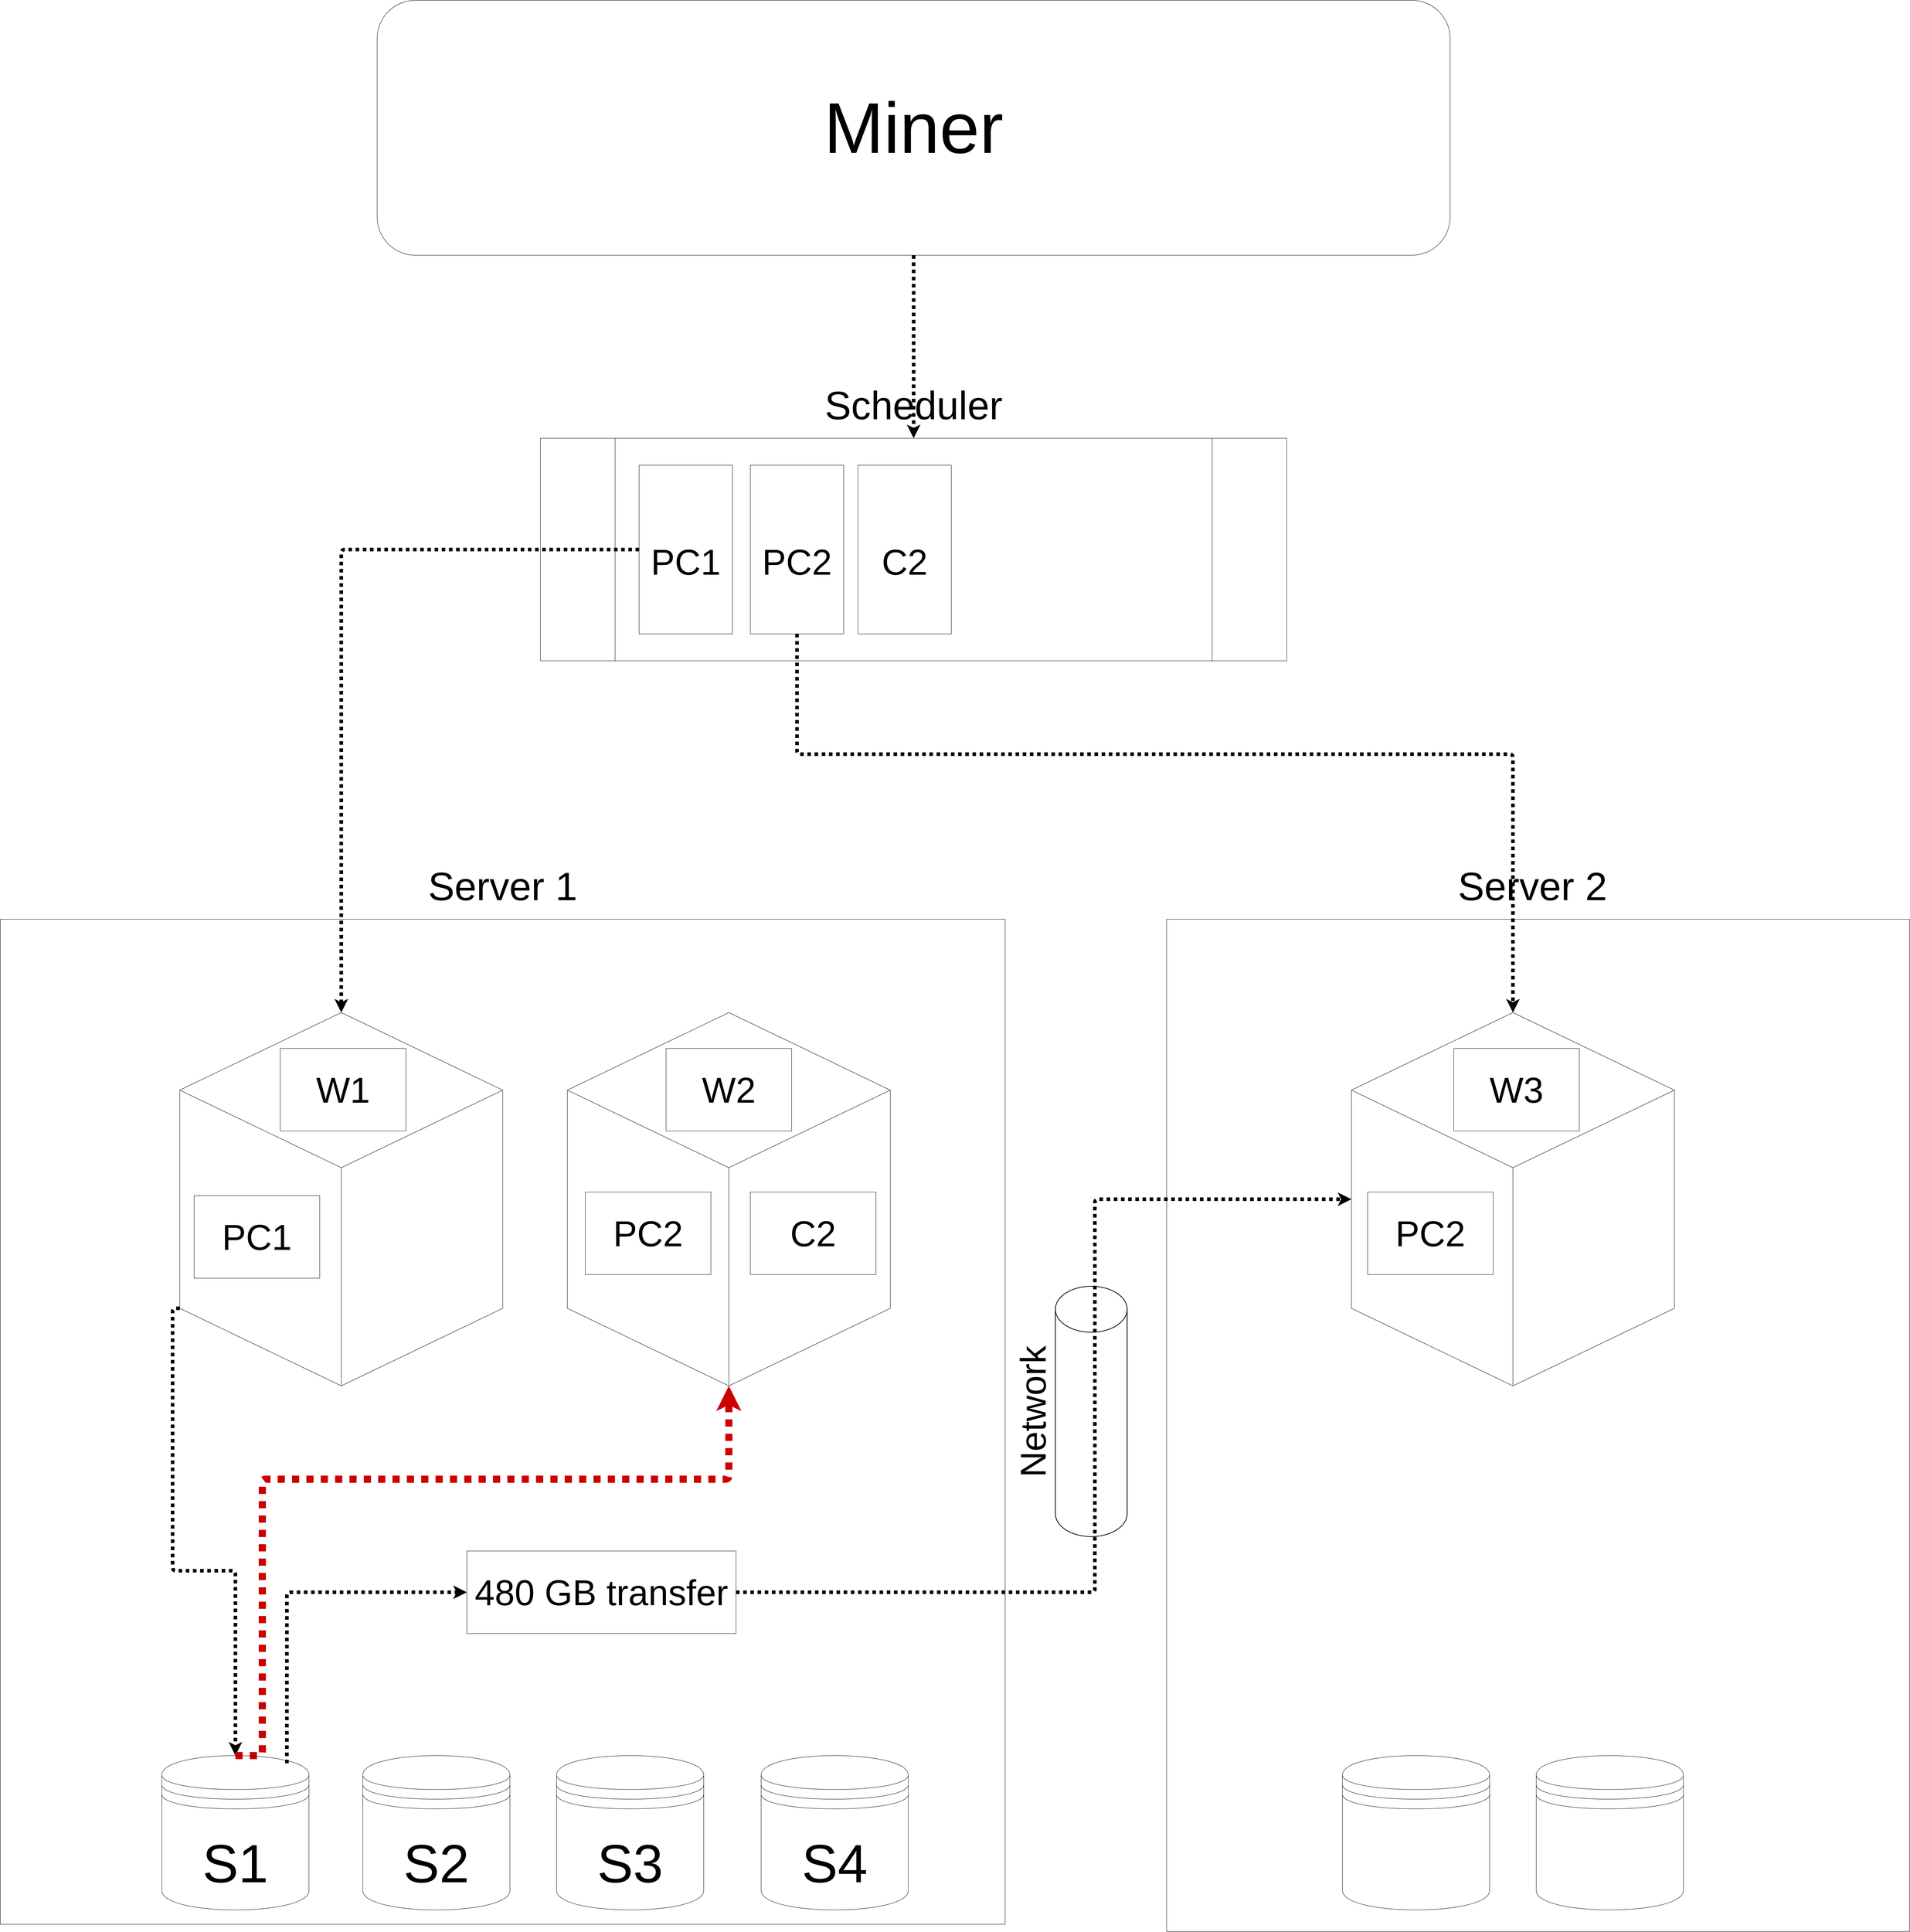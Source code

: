 <mxfile version="14.6.13" type="device"><diagram id="awBuAdriupLG-5naQFbs" name="Page-1"><mxGraphModel dx="10893" dy="-630" grid="1" gridSize="10" guides="1" tooltips="1" connect="1" arrows="1" fold="1" page="1" pageScale="1" pageWidth="1600" pageHeight="1200" math="0" shadow="0"><root><mxCell id="0"/><mxCell id="1" parent="0"/><mxCell id="aq3QhDORs8xMZsyJM7Yj-1" style="edgeStyle=orthogonalEdgeStyle;rounded=1;orthogonalLoop=1;jettySize=auto;html=1;entryX=0.5;entryY=0;entryDx=0;entryDy=0;fontSize=200;strokeWidth=10;dashed=1;dashPattern=1 1;" parent="1" source="aq3QhDORs8xMZsyJM7Yj-2" target="aq3QhDORs8xMZsyJM7Yj-4" edge="1"><mxGeometry relative="1" as="geometry"/></mxCell><mxCell id="aq3QhDORs8xMZsyJM7Yj-2" value="Miner" style="rounded=1;whiteSpace=wrap;html=1;fontSize=200;gradientColor=none;align=center;fillColor=none;" parent="1" vertex="1"><mxGeometry x="-6440" y="2880" width="2990" height="710" as="geometry"/></mxCell><mxCell id="aq3QhDORs8xMZsyJM7Yj-3" value="&lt;font style=&quot;font-size: 110px&quot;&gt;Server 1&lt;/font&gt;" style="whiteSpace=wrap;html=1;aspect=fixed;fontSize=200;fillColor=none;gradientColor=none;align=center;labelPosition=center;verticalLabelPosition=top;verticalAlign=bottom;" parent="1" vertex="1"><mxGeometry x="-7490" y="5440" width="2800" height="2800" as="geometry"/></mxCell><mxCell id="aq3QhDORs8xMZsyJM7Yj-4" value="&lt;font style=&quot;font-size: 110px&quot;&gt;Scheduler&lt;/font&gt;" style="shape=process;whiteSpace=wrap;html=1;backgroundOutline=1;fontSize=200;fillColor=none;gradientColor=none;align=center;labelPosition=center;verticalLabelPosition=top;verticalAlign=bottom;" parent="1" vertex="1"><mxGeometry x="-5985" y="4100" width="2080" height="620" as="geometry"/></mxCell><mxCell id="aq3QhDORs8xMZsyJM7Yj-5" style="edgeStyle=orthogonalEdgeStyle;rounded=1;orthogonalLoop=1;jettySize=auto;html=1;dashed=1;dashPattern=1 1;fontSize=200;strokeWidth=10;" parent="1" source="aq3QhDORs8xMZsyJM7Yj-6" target="aq3QhDORs8xMZsyJM7Yj-12" edge="1"><mxGeometry relative="1" as="geometry"/></mxCell><mxCell id="aq3QhDORs8xMZsyJM7Yj-6" value="&lt;font style=&quot;font-size: 100px&quot;&gt;PC1&lt;/font&gt;" style="rounded=0;whiteSpace=wrap;html=1;fontSize=200;fillColor=none;gradientColor=none;align=center;" parent="1" vertex="1"><mxGeometry x="-5710" y="4175" width="260" height="470" as="geometry"/></mxCell><mxCell id="aq3QhDORs8xMZsyJM7Yj-7" style="edgeStyle=orthogonalEdgeStyle;rounded=1;orthogonalLoop=1;jettySize=auto;html=1;entryX=0.5;entryY=0;entryDx=0;entryDy=0;entryPerimeter=0;dashed=1;dashPattern=1 1;fontSize=100;strokeWidth=10;" parent="1" source="aq3QhDORs8xMZsyJM7Yj-8" target="aq3QhDORs8xMZsyJM7Yj-14" edge="1"><mxGeometry relative="1" as="geometry"><Array as="points"><mxPoint x="-5270" y="4980"/><mxPoint x="-3275" y="4980"/></Array></mxGeometry></mxCell><mxCell id="aq3QhDORs8xMZsyJM7Yj-8" value="&lt;font style=&quot;font-size: 100px&quot;&gt;PC2&lt;/font&gt;" style="rounded=0;whiteSpace=wrap;html=1;fontSize=200;fillColor=none;gradientColor=none;align=center;" parent="1" vertex="1"><mxGeometry x="-5400" y="4175" width="260" height="470" as="geometry"/></mxCell><mxCell id="aq3QhDORs8xMZsyJM7Yj-9" value="&lt;font style=&quot;font-size: 100px&quot;&gt;C2&lt;/font&gt;" style="rounded=0;whiteSpace=wrap;html=1;fontSize=200;fillColor=none;gradientColor=none;align=center;" parent="1" vertex="1"><mxGeometry x="-5100" y="4175" width="260" height="470" as="geometry"/></mxCell><mxCell id="aq3QhDORs8xMZsyJM7Yj-10" value="&lt;font style=&quot;font-size: 110px&quot;&gt;Server 2&amp;nbsp;&lt;/font&gt;" style="rounded=0;whiteSpace=wrap;html=1;fontSize=200;fillColor=none;gradientColor=none;align=center;labelPosition=center;verticalLabelPosition=top;verticalAlign=bottom;" parent="1" vertex="1"><mxGeometry x="-4240" y="5440" width="2070" height="2820" as="geometry"/></mxCell><mxCell id="aq3QhDORs8xMZsyJM7Yj-11" style="edgeStyle=orthogonalEdgeStyle;rounded=1;orthogonalLoop=1;jettySize=auto;html=1;exitX=0;exitY=0;exitDx=0;exitDy=823.929;exitPerimeter=0;dashed=1;dashPattern=1 1;fontSize=100;strokeWidth=10;" parent="1" source="aq3QhDORs8xMZsyJM7Yj-12" target="aq3QhDORs8xMZsyJM7Yj-18" edge="1"><mxGeometry relative="1" as="geometry"/></mxCell><mxCell id="aq3QhDORs8xMZsyJM7Yj-12" value="" style="html=1;whiteSpace=wrap;shape=isoCube2;backgroundOutline=1;isoAngle=15;fontSize=200;fillColor=none;gradientColor=none;align=left;" parent="1" vertex="1"><mxGeometry x="-6990" y="5700" width="900" height="1040" as="geometry"/></mxCell><mxCell id="aq3QhDORs8xMZsyJM7Yj-13" value="" style="html=1;whiteSpace=wrap;shape=isoCube2;backgroundOutline=1;isoAngle=15;fontSize=200;fillColor=none;gradientColor=none;align=left;" parent="1" vertex="1"><mxGeometry x="-5910" y="5700" width="900" height="1040" as="geometry"/></mxCell><mxCell id="aq3QhDORs8xMZsyJM7Yj-14" value="" style="html=1;whiteSpace=wrap;shape=isoCube2;backgroundOutline=1;isoAngle=15;fontSize=200;fillColor=none;gradientColor=none;align=left;" parent="1" vertex="1"><mxGeometry x="-3725" y="5700" width="900" height="1040" as="geometry"/></mxCell><mxCell id="aq3QhDORs8xMZsyJM7Yj-15" style="edgeStyle=orthogonalEdgeStyle;rounded=1;orthogonalLoop=1;jettySize=auto;html=1;entryX=0;entryY=0.5;entryDx=0;entryDy=0;entryPerimeter=0;dashed=1;dashPattern=1 1;fontSize=100;strokeWidth=10;startArrow=none;" parent="1" source="aq3QhDORs8xMZsyJM7Yj-31" target="aq3QhDORs8xMZsyJM7Yj-14" edge="1"><mxGeometry relative="1" as="geometry"><Array as="points"><mxPoint x="-4440" y="7315"/><mxPoint x="-4440" y="6220"/></Array></mxGeometry></mxCell><mxCell id="aq3QhDORs8xMZsyJM7Yj-16" style="edgeStyle=orthogonalEdgeStyle;rounded=1;orthogonalLoop=1;jettySize=auto;html=1;exitX=0.85;exitY=0.05;exitDx=0;exitDy=0;exitPerimeter=0;entryX=0;entryY=0.5;entryDx=0;entryDy=0;dashed=1;dashPattern=1 1;fontSize=100;strokeWidth=10;" parent="1" source="aq3QhDORs8xMZsyJM7Yj-18" target="aq3QhDORs8xMZsyJM7Yj-31" edge="1"><mxGeometry relative="1" as="geometry"><Array as="points"><mxPoint x="-6691" y="7315"/></Array></mxGeometry></mxCell><mxCell id="aq3QhDORs8xMZsyJM7Yj-17" style="edgeStyle=orthogonalEdgeStyle;rounded=1;orthogonalLoop=1;jettySize=auto;html=1;exitX=0.5;exitY=0;exitDx=0;exitDy=0;dashed=1;dashPattern=1 1;fontSize=100;strokeWidth=20;fillColor=#f8cecc;gradientColor=#ea6b66;strokeColor=#CC0000;" parent="1" source="aq3QhDORs8xMZsyJM7Yj-18" target="aq3QhDORs8xMZsyJM7Yj-13" edge="1"><mxGeometry relative="1" as="geometry"><Array as="points"><mxPoint x="-6760" y="7770"/><mxPoint x="-6760" y="7000"/><mxPoint x="-5460" y="7000"/></Array></mxGeometry></mxCell><mxCell id="aq3QhDORs8xMZsyJM7Yj-18" value="&lt;font style=&quot;font-size: 150px&quot;&gt;S1&lt;/font&gt;" style="shape=datastore;whiteSpace=wrap;html=1;fontSize=200;fillColor=none;gradientColor=none;align=center;" parent="1" vertex="1"><mxGeometry x="-7040" y="7770" width="410" height="430" as="geometry"/></mxCell><mxCell id="aq3QhDORs8xMZsyJM7Yj-19" value="&lt;font style=&quot;font-size: 150px&quot;&gt;S2&lt;/font&gt;" style="shape=datastore;whiteSpace=wrap;html=1;fontSize=200;fillColor=none;gradientColor=none;align=center;" parent="1" vertex="1"><mxGeometry x="-6480" y="7770" width="410" height="430" as="geometry"/></mxCell><mxCell id="aq3QhDORs8xMZsyJM7Yj-20" value="&lt;font style=&quot;font-size: 150px&quot;&gt;S3&lt;/font&gt;" style="shape=datastore;whiteSpace=wrap;html=1;fontSize=200;fillColor=none;gradientColor=none;align=center;" parent="1" vertex="1"><mxGeometry x="-5940" y="7770" width="410" height="430" as="geometry"/></mxCell><mxCell id="aq3QhDORs8xMZsyJM7Yj-21" value="&lt;font style=&quot;font-size: 150px&quot;&gt;S4&lt;/font&gt;" style="shape=datastore;whiteSpace=wrap;html=1;fontSize=200;fillColor=none;gradientColor=none;align=center;" parent="1" vertex="1"><mxGeometry x="-5370" y="7770" width="410" height="430" as="geometry"/></mxCell><mxCell id="aq3QhDORs8xMZsyJM7Yj-22" value="" style="shape=datastore;whiteSpace=wrap;html=1;fontSize=200;fillColor=none;gradientColor=none;align=left;" parent="1" vertex="1"><mxGeometry x="-3750" y="7770" width="410" height="430" as="geometry"/></mxCell><mxCell id="aq3QhDORs8xMZsyJM7Yj-23" value="" style="shape=datastore;whiteSpace=wrap;html=1;fontSize=200;fillColor=none;gradientColor=none;align=left;" parent="1" vertex="1"><mxGeometry x="-3210" y="7770" width="410" height="430" as="geometry"/></mxCell><mxCell id="aq3QhDORs8xMZsyJM7Yj-24" value="W1" style="text;html=1;fillColor=none;align=center;verticalAlign=middle;whiteSpace=wrap;rounded=0;fontSize=100;strokeColor=#000000;" parent="1" vertex="1"><mxGeometry x="-6710" y="5800" width="350" height="230" as="geometry"/></mxCell><mxCell id="aq3QhDORs8xMZsyJM7Yj-25" value="W2" style="text;html=1;fillColor=none;align=center;verticalAlign=middle;whiteSpace=wrap;rounded=0;fontSize=100;strokeColor=#000000;" parent="1" vertex="1"><mxGeometry x="-5635" y="5800" width="350" height="230" as="geometry"/></mxCell><mxCell id="aq3QhDORs8xMZsyJM7Yj-26" value="W3" style="text;html=1;fillColor=none;align=center;verticalAlign=middle;whiteSpace=wrap;rounded=0;fontSize=100;strokeColor=#000000;" parent="1" vertex="1"><mxGeometry x="-3440" y="5800" width="350" height="230" as="geometry"/></mxCell><mxCell id="aq3QhDORs8xMZsyJM7Yj-27" value="PC1" style="text;html=1;fillColor=none;align=center;verticalAlign=middle;whiteSpace=wrap;rounded=0;fontSize=100;strokeColor=#000000;" parent="1" vertex="1"><mxGeometry x="-6950" y="6210" width="350" height="230" as="geometry"/></mxCell><mxCell id="aq3QhDORs8xMZsyJM7Yj-28" value="PC2" style="text;html=1;fillColor=none;align=center;verticalAlign=middle;whiteSpace=wrap;rounded=0;fontSize=100;strokeColor=#000000;" parent="1" vertex="1"><mxGeometry x="-5860" y="6200" width="350" height="230" as="geometry"/></mxCell><mxCell id="aq3QhDORs8xMZsyJM7Yj-29" value="PC2" style="text;html=1;fillColor=none;align=center;verticalAlign=middle;whiteSpace=wrap;rounded=0;fontSize=100;strokeColor=#000000;" parent="1" vertex="1"><mxGeometry x="-3680" y="6200" width="350" height="230" as="geometry"/></mxCell><mxCell id="aq3QhDORs8xMZsyJM7Yj-30" value="C2" style="text;html=1;fillColor=none;align=center;verticalAlign=middle;whiteSpace=wrap;rounded=0;fontSize=100;strokeColor=#000000;" parent="1" vertex="1"><mxGeometry x="-5400" y="6200" width="350" height="230" as="geometry"/></mxCell><mxCell id="aq3QhDORs8xMZsyJM7Yj-31" value="480 GB transfer" style="text;html=1;fillColor=none;align=center;verticalAlign=middle;whiteSpace=wrap;rounded=0;fontSize=100;strokeColor=#000000;" parent="1" vertex="1"><mxGeometry x="-6190" y="7200" width="750" height="230" as="geometry"/></mxCell><mxCell id="aq3QhDORs8xMZsyJM7Yj-32" value="Network" style="strokeWidth=2;html=1;shape=mxgraph.flowchart.direct_data;whiteSpace=wrap;fontSize=100;fillColor=none;gradientColor=none;align=center;rotation=-90;labelPosition=center;verticalLabelPosition=top;verticalAlign=bottom;" parent="1" vertex="1"><mxGeometry x="-4798.75" y="6711.25" width="697.5" height="200" as="geometry"/></mxCell></root></mxGraphModel></diagram></mxfile>